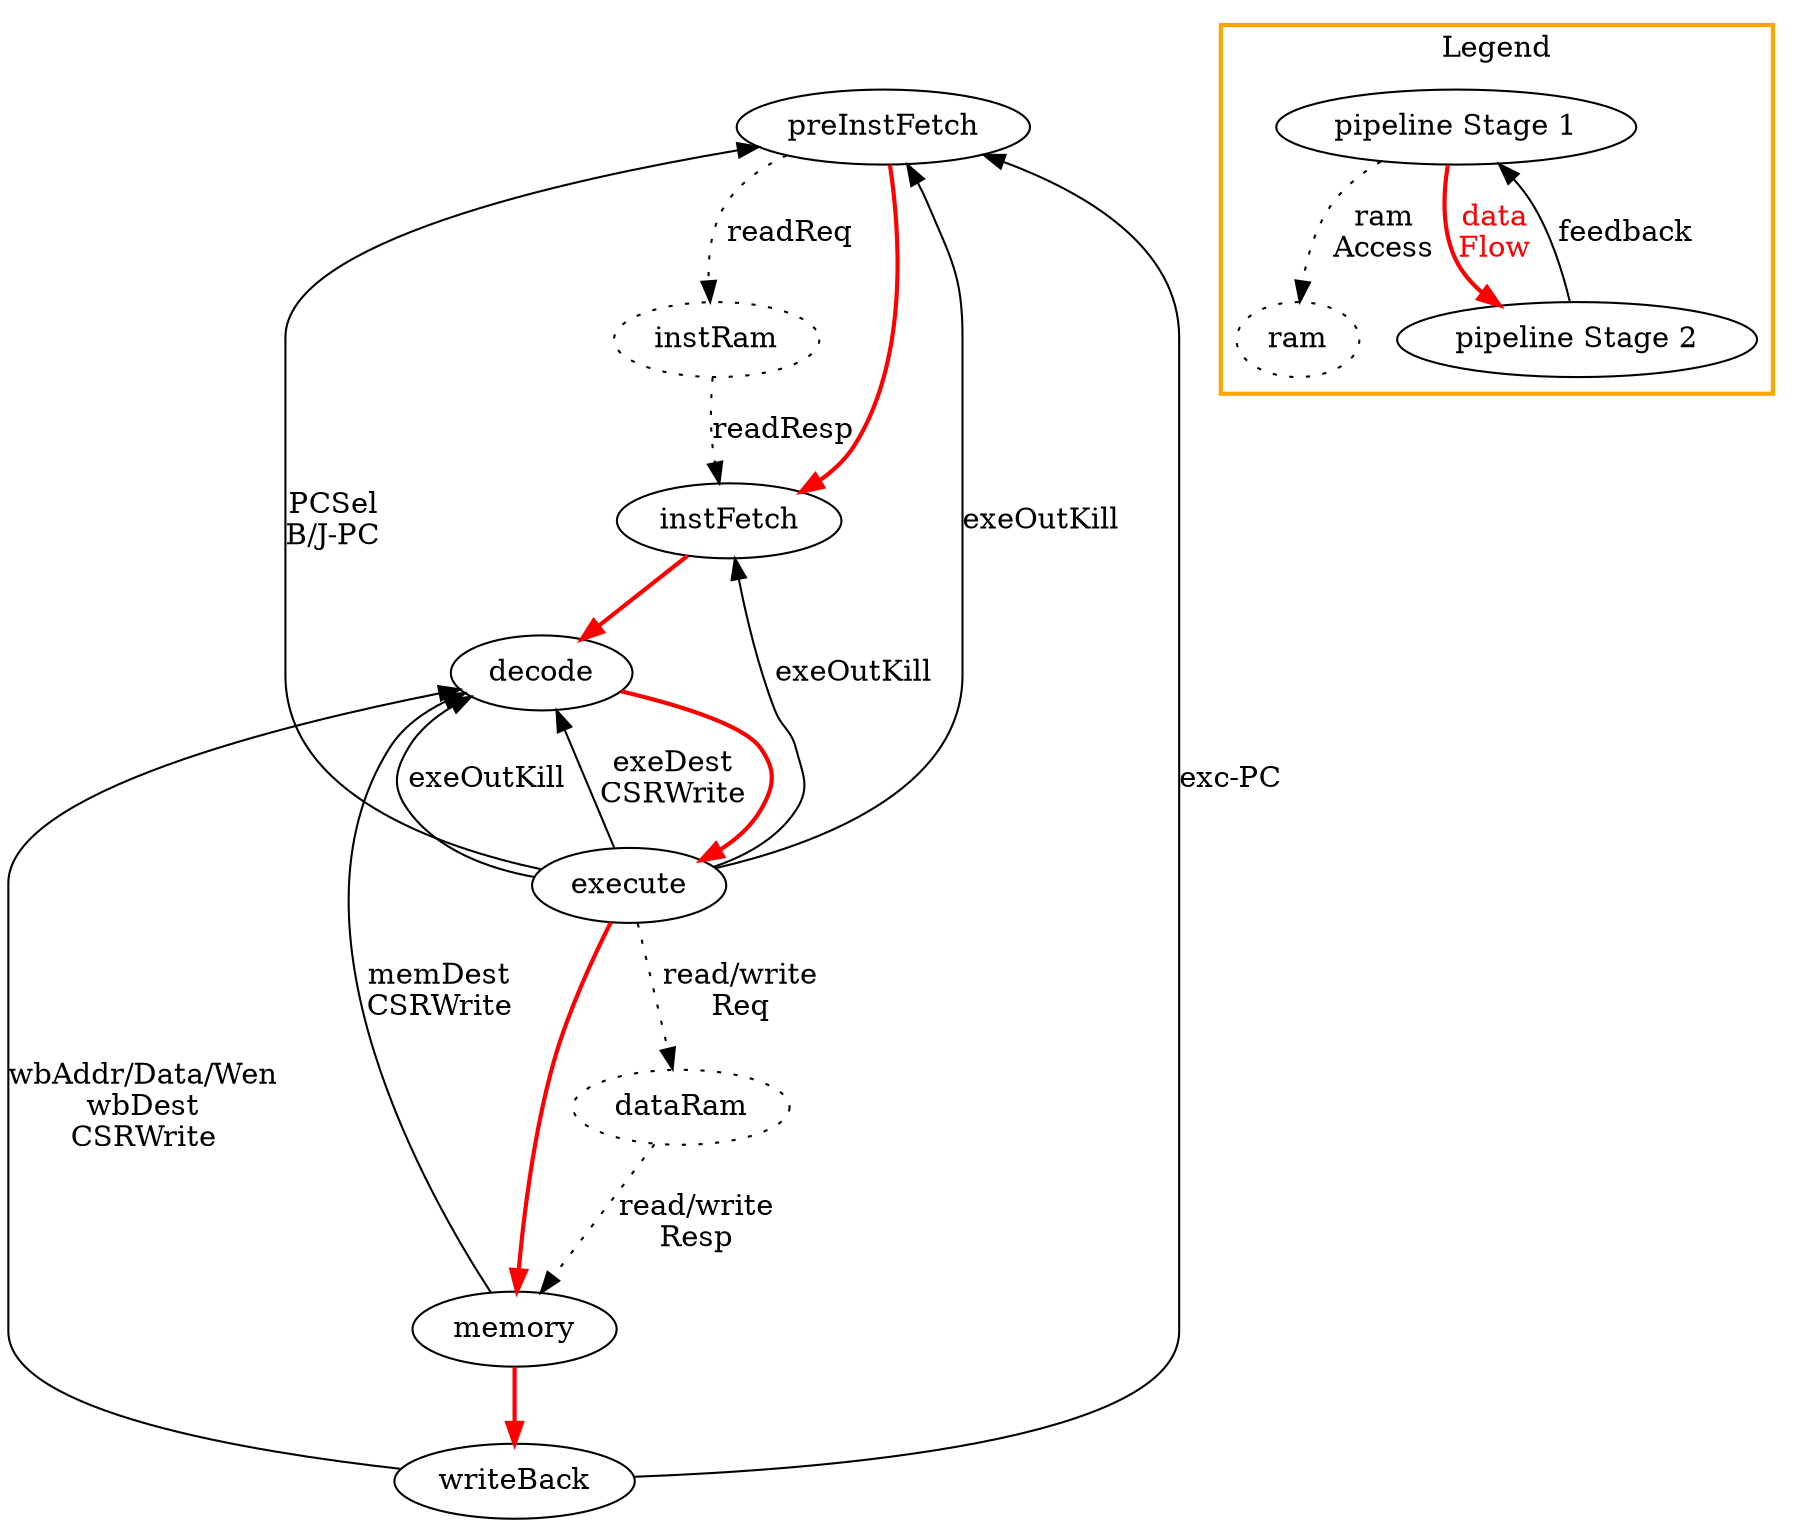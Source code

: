 digraph G {

  "preInstFetch" -> "instFetch" [style="bold", color="red"];
  "instFetch" -> "decode" [style="bold", color="red"];
  "decode" -> "execute" [style="bold", color="red"];
  "execute" -> "memory" [style="bold", color="red"];
  "memory" -> "writeBack" [style="bold", color="red"];


  "execute" -> "preInstFetch" [label="PCSel\nB/J-PC"];
  "execute" -> "preInstFetch" [label="exeOutKill"];

  "execute" -> "instFetch" [label="exeOutKill"];

  "execute" -> "decode" [label="exeOutKill"];
  "execute" -> "decode" [label="exeDest\nCSRWrite"];
  "memory" -> "decode" [label="memDest\nCSRWrite"];
  "writeBack" -> "decode" [label="wbAddr/Data/Wen\nwbDest\nCSRWrite"];
  "writeBack" -> "preInstFetch" [label="exc-PC"];


//ram
  "instRam" [style="dotted"];
  "dataRam" [style="dotted"];

  "preInstFetch" -> "instRam" [label="readReq", style="dotted"];
  "instRam" -> "instFetch" [label="readResp", style="dotted"];

  "execute" -> "dataRam" [label="read/write\nReq", style="dotted"];
  "dataRam" -> "memory" [label="read/write\nResp", style="dotted"];



  // Legend
  subgraph cluster1 {
    "ram" [style="dotted"];
    "pipeline Stage 1" -> "pipeline Stage 2" [label="data\nFlow", fontcolor="red", style="bold", color="red"];
    "pipeline Stage 2" -> "pipeline Stage 1" [label="feedback"];
    "pipeline Stage 1" -> "ram" [label="ram\nAccess", style="dotted"];

    label = "Legend";
    style=bold;
    color = "orange";
  }
}
